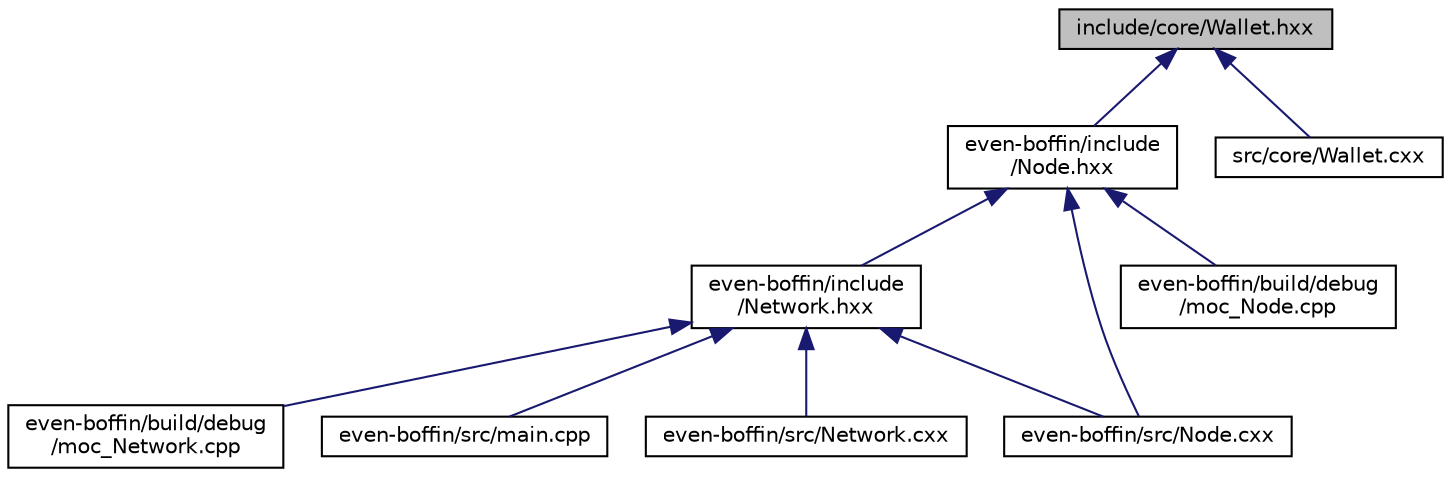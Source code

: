 digraph "include/core/Wallet.hxx"
{
  edge [fontname="Helvetica",fontsize="10",labelfontname="Helvetica",labelfontsize="10"];
  node [fontname="Helvetica",fontsize="10",shape=record];
  Node74 [label="include/core/Wallet.hxx",height=0.2,width=0.4,color="black", fillcolor="grey75", style="filled", fontcolor="black"];
  Node74 -> Node75 [dir="back",color="midnightblue",fontsize="10",style="solid"];
  Node75 [label="even-boffin/include\l/Node.hxx",height=0.2,width=0.4,color="black", fillcolor="white", style="filled",URL="$_node_8hxx.html"];
  Node75 -> Node76 [dir="back",color="midnightblue",fontsize="10",style="solid"];
  Node76 [label="even-boffin/include\l/Network.hxx",height=0.2,width=0.4,color="black", fillcolor="white", style="filled",URL="$_network_8hxx.html"];
  Node76 -> Node77 [dir="back",color="midnightblue",fontsize="10",style="solid"];
  Node77 [label="even-boffin/build/debug\l/moc_Network.cpp",height=0.2,width=0.4,color="black", fillcolor="white", style="filled",URL="$moc___network_8cpp_source.html"];
  Node76 -> Node78 [dir="back",color="midnightblue",fontsize="10",style="solid"];
  Node78 [label="even-boffin/src/main.cpp",height=0.2,width=0.4,color="black", fillcolor="white", style="filled",URL="$even-boffin_2src_2main_8cpp_source.html"];
  Node76 -> Node79 [dir="back",color="midnightblue",fontsize="10",style="solid"];
  Node79 [label="even-boffin/src/Network.cxx",height=0.2,width=0.4,color="black", fillcolor="white", style="filled",URL="$_network_8cxx.html"];
  Node76 -> Node80 [dir="back",color="midnightblue",fontsize="10",style="solid"];
  Node80 [label="even-boffin/src/Node.cxx",height=0.2,width=0.4,color="black", fillcolor="white", style="filled",URL="$_node_8cxx.html"];
  Node75 -> Node81 [dir="back",color="midnightblue",fontsize="10",style="solid"];
  Node81 [label="even-boffin/build/debug\l/moc_Node.cpp",height=0.2,width=0.4,color="black", fillcolor="white", style="filled",URL="$moc___node_8cpp_source.html"];
  Node75 -> Node80 [dir="back",color="midnightblue",fontsize="10",style="solid"];
  Node74 -> Node82 [dir="back",color="midnightblue",fontsize="10",style="solid"];
  Node82 [label="src/core/Wallet.cxx",height=0.2,width=0.4,color="black", fillcolor="white", style="filled",URL="$_wallet_8cxx.html"];
}
